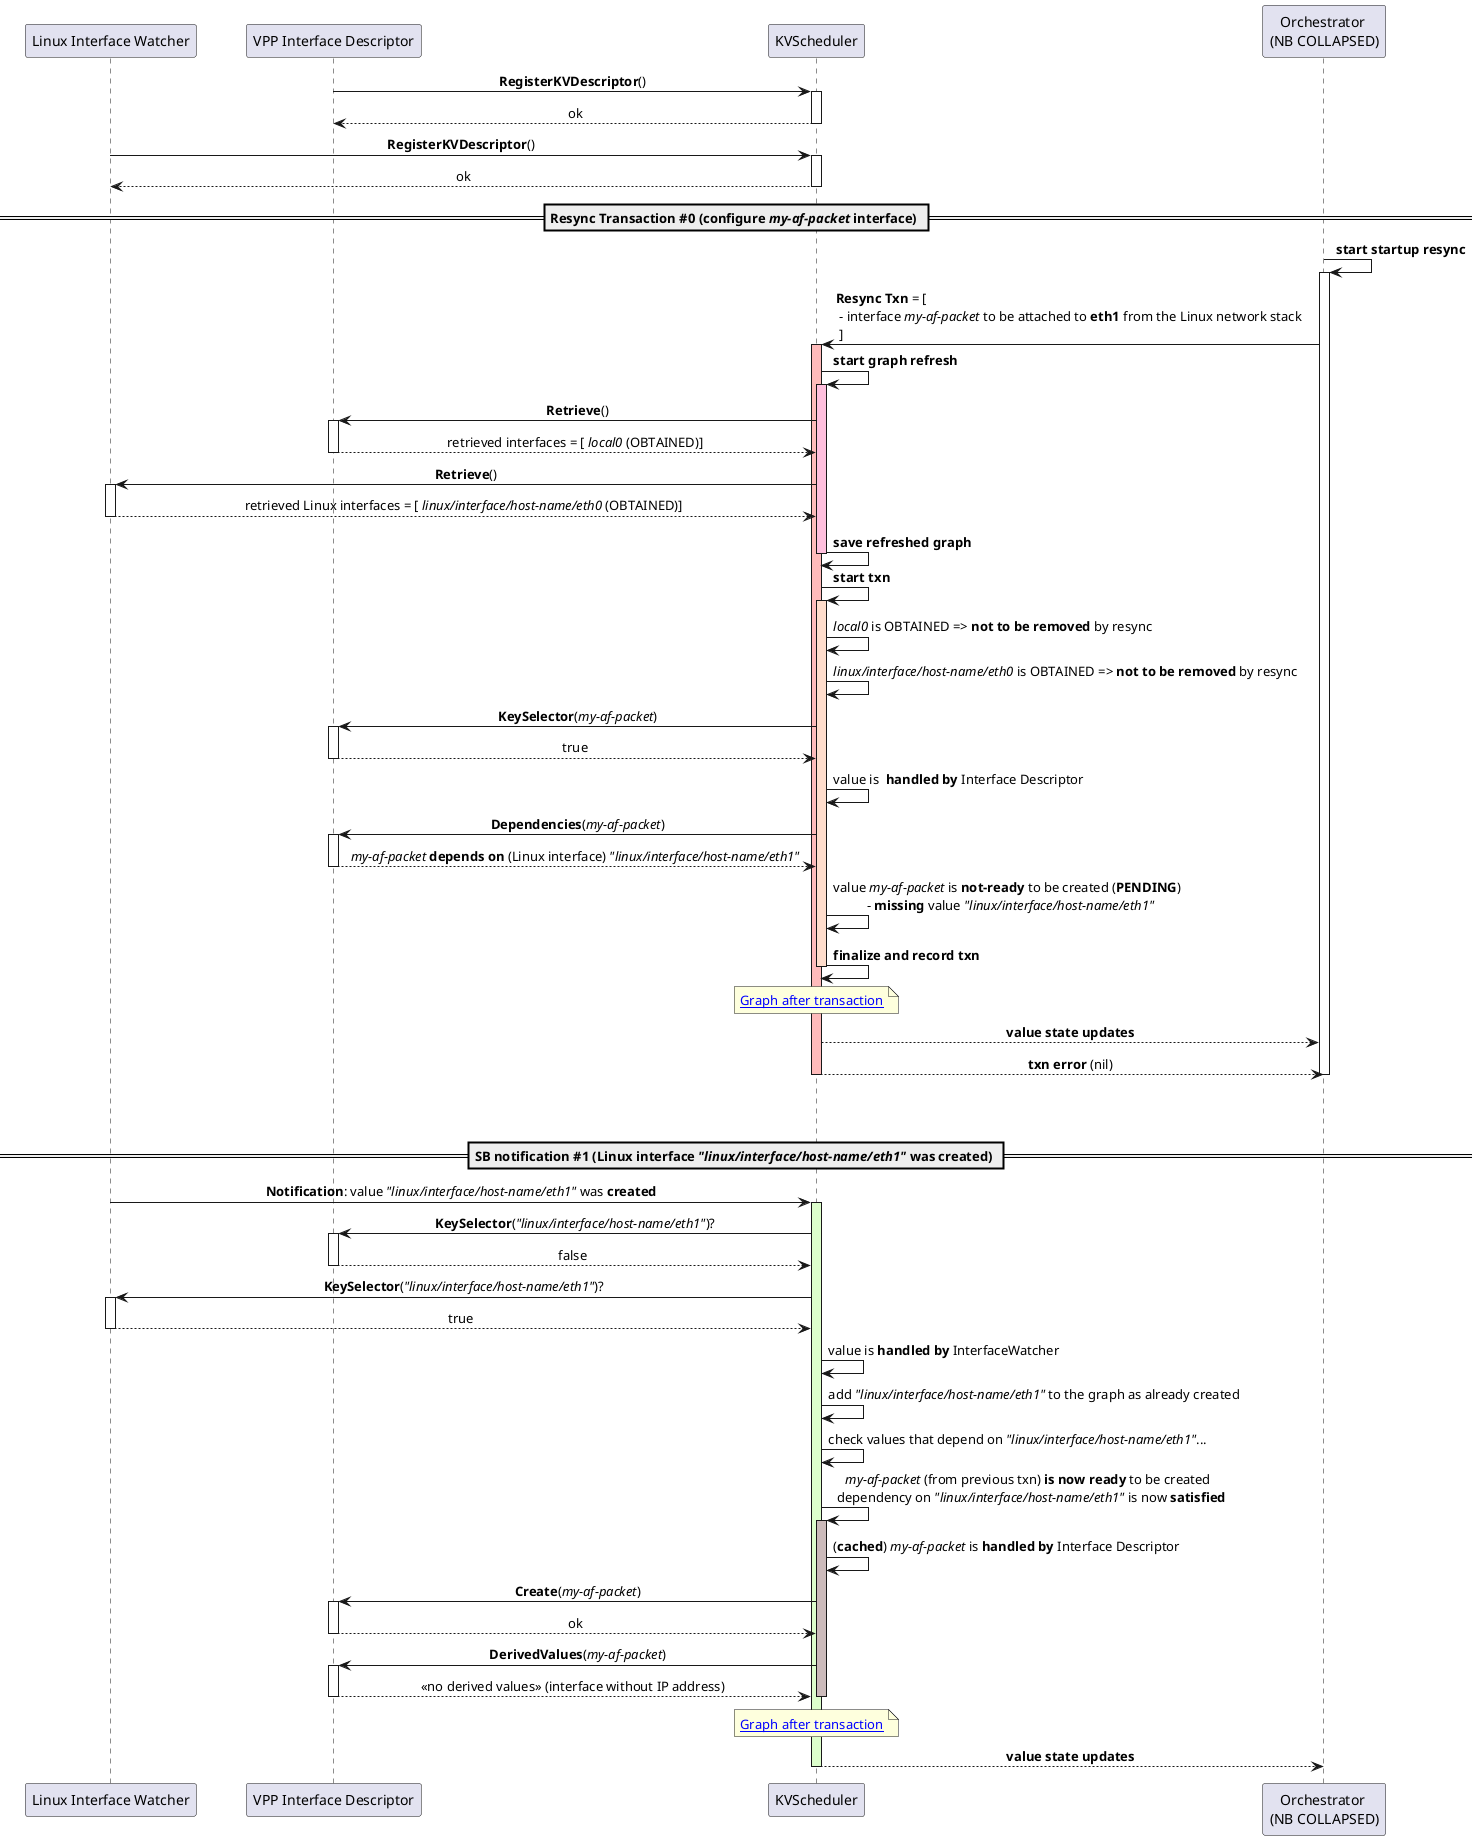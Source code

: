 @startuml

skinparam ParticipantPadding 20
skinparam BoxPadding 10
skinparam SequenceMessageAlign center

participant IW as "Linux Interface Watcher"
participant ID as "VPP Interface Descriptor"
participant KVS as "KVScheduler"
participant ORCH as "Orchestrator \n(NB COLLAPSED)"

ID -> KVS: **RegisterKVDescriptor**()
activate KVS
 KVS --> ID: ok
deactivate KVS
IW -> KVS: **RegisterKVDescriptor**()
activate KVS
 KVS --> IW: ok
deactivate KVS

== Resync Transaction #0 (configure //my-af-packet// interface) ==

ORCH -> ORCH: **start startup resync**
activate ORCH
ORCH -> KVS: **Resync Txn** = [\l - interface //my-af-packet// to be attached to **eth1** from the Linux network stack \l ]

activate KVS  #FFBBBB
KVS -> KVS: **start graph refresh**
 activate KVS  #FFBFDD
  KVS -> ID: **Retrieve**()
   activate ID
    ID --> KVS: retrieved interfaces = [ //local0// (OBTAINED)]
   deactivate ID
  KVS -> IW: **Retrieve**()
   activate IW
    IW --> KVS: retrieved Linux interfaces = [ //linux/interface/host-name/eth0// (OBTAINED)]
   deactivate IW
  KVS -> KVS: **save refreshed graph**
 deactivate KVS

 KVS -> KVS: **start txn**
  activate KVS  #FFDDCC
   KVS -> KVS: //local0// is OBTAINED => **not to be removed** by resync
   KVS -> KVS: //linux/interface/host-name/eth0// is OBTAINED => **not to be removed** by resync
   KVS -> ID: **KeySelector**(//my-af-packet//)
    activate ID
     ID --> KVS: true
    deactivate ID
   KVS -> KVS: value is  **handled by** Interface Descriptor
   KVS -> ID: **Dependencies**(//my-af-packet//)
    activate ID
     ID --> KVS: //my-af-packet// **depends on** (Linux interface) //"linux/interface/host-name/eth1"//
    deactivate ID
   KVS -> KVS: value //my-af-packet// is **not-ready** to be created (**PENDING**) \n - **missing** value //"linux/interface/host-name/eth1"//

  KVS -> KVS: **finalize and record txn**
 deactivate KVS

 note over KVS: [[https://raw.githubusercontent.com/milanlenco/vpp-agent/kvs-docs/docs/kvscheduler/cfd/graph/afpacket_pending.svg?sanitize=true Graph after transaction]]

KVS --> ORCH: **value state updates**
KVS --> ORCH: **txn error** (nil)
deactivate KVS
deactivate ORCH

|||
|||

== SB notification #1 (Linux interface //"linux/interface/host-name/eth1"// was created) ==

IW -> KVS: **Notification**: value //"linux/interface/host-name/eth1"// was **created**
 activate KVS #DDFFCC

   KVS -> ID: **KeySelector**(//"linux/interface/host-name/eth1"//)?
    activate ID
     ID --> KVS: false
    deactivate ID
   KVS -> IW: **KeySelector**(//"linux/interface/host-name/eth1"//)?
    activate IW
     IW --> KVS: true
    deactivate IW
   KVS -> KVS: value is **handled by** InterfaceWatcher
   KVS -> KVS: add //"linux/interface/host-name/eth1"// to the graph as already created
   KVS -> KVS: check values that depend on //"linux/interface/host-name/eth1"//...

   KVS -> KVS: //my-af-packet// (from previous txn) **is now ready** to be created \n dependency on //"linux/interface/host-name/eth1"// is now **satisfied**
    activate KVS #CCBBBB
     KVS -> KVS: (**cached**) //my-af-packet// is **handled by** Interface Descriptor
     KVS -> ID: **Create**(//my-af-packet//)
      activate ID
       ID --> KVS: ok
      deactivate ID
     KVS -> ID: **DerivedValues**(//my-af-packet//)
      activate ID
       ID --> KVS: << no derived values >> (interface without IP address)
      deactivate ID
    deactivate KVS

  note over KVS: [[https://raw.githubusercontent.com/milanlenco/vpp-agent/kvs-docs/docs/kvscheduler/cfd/graph/afpacket_created.svg?sanitize=true Graph after transaction]]

KVS --> ORCH: **value state updates**
deactivate KVS


@enduml